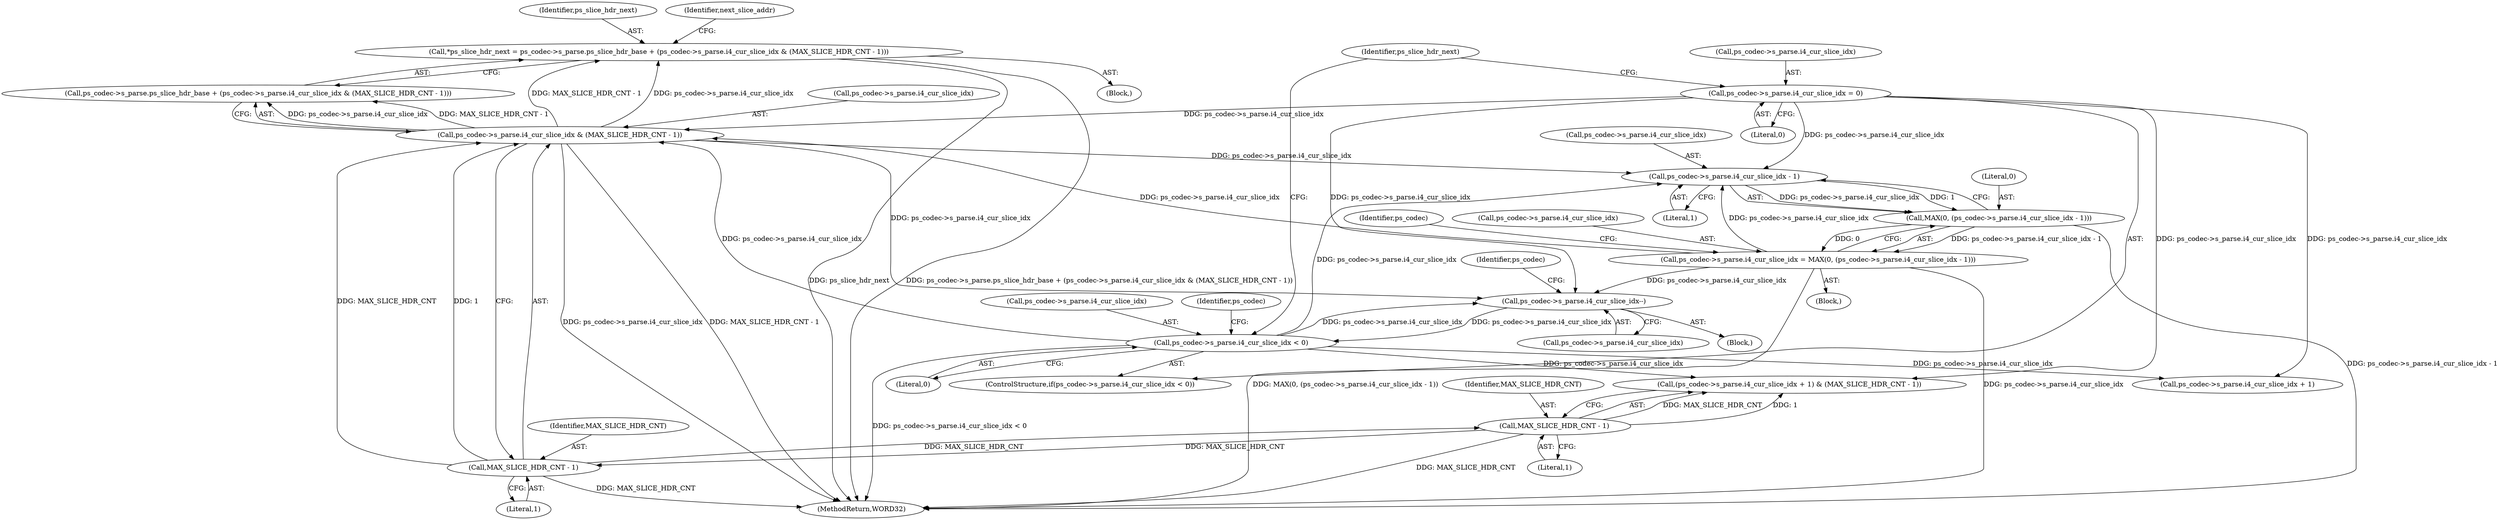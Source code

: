 digraph "0_Android_87fb7909c49e6a4510ba86ace1ffc83459c7e1b9@pointer" {
"1000810" [label="(Call,*ps_slice_hdr_next = ps_codec->s_parse.ps_slice_hdr_base + (ps_codec->s_parse.i4_cur_slice_idx & (MAX_SLICE_HDR_CNT - 1)))"];
"1000818" [label="(Call,ps_codec->s_parse.i4_cur_slice_idx & (MAX_SLICE_HDR_CNT - 1))"];
"1001090" [label="(Call,ps_codec->s_parse.i4_cur_slice_idx = MAX(0, (ps_codec->s_parse.i4_cur_slice_idx - 1)))"];
"1001096" [label="(Call,MAX(0, (ps_codec->s_parse.i4_cur_slice_idx - 1)))"];
"1001098" [label="(Call,ps_codec->s_parse.i4_cur_slice_idx - 1)"];
"1001037" [label="(Call,ps_codec->s_parse.i4_cur_slice_idx = 0)"];
"1001030" [label="(Call,ps_codec->s_parse.i4_cur_slice_idx < 0)"];
"1001023" [label="(Call,ps_codec->s_parse.i4_cur_slice_idx--)"];
"1000824" [label="(Call,MAX_SLICE_HDR_CNT - 1)"];
"1001060" [label="(Call,MAX_SLICE_HDR_CNT - 1)"];
"1001037" [label="(Call,ps_codec->s_parse.i4_cur_slice_idx = 0)"];
"1001043" [label="(Literal,0)"];
"1000826" [label="(Literal,1)"];
"1001033" [label="(Identifier,ps_codec)"];
"1001107" [label="(Identifier,ps_codec)"];
"1001052" [label="(Call,(ps_codec->s_parse.i4_cur_slice_idx + 1) & (MAX_SLICE_HDR_CNT - 1))"];
"1000811" [label="(Identifier,ps_slice_hdr_next)"];
"1001038" [label="(Call,ps_codec->s_parse.i4_cur_slice_idx)"];
"1001060" [label="(Call,MAX_SLICE_HDR_CNT - 1)"];
"1000829" [label="(Identifier,next_slice_addr)"];
"1001061" [label="(Identifier,MAX_SLICE_HDR_CNT)"];
"1000824" [label="(Call,MAX_SLICE_HDR_CNT - 1)"];
"1000810" [label="(Call,*ps_slice_hdr_next = ps_codec->s_parse.ps_slice_hdr_base + (ps_codec->s_parse.i4_cur_slice_idx & (MAX_SLICE_HDR_CNT - 1)))"];
"1001031" [label="(Call,ps_codec->s_parse.i4_cur_slice_idx)"];
"1001918" [label="(MethodReturn,WORD32)"];
"1000818" [label="(Call,ps_codec->s_parse.i4_cur_slice_idx & (MAX_SLICE_HDR_CNT - 1))"];
"1001090" [label="(Call,ps_codec->s_parse.i4_cur_slice_idx = MAX(0, (ps_codec->s_parse.i4_cur_slice_idx - 1)))"];
"1000819" [label="(Call,ps_codec->s_parse.i4_cur_slice_idx)"];
"1001030" [label="(Call,ps_codec->s_parse.i4_cur_slice_idx < 0)"];
"1001096" [label="(Call,MAX(0, (ps_codec->s_parse.i4_cur_slice_idx - 1)))"];
"1001104" [label="(Literal,1)"];
"1001053" [label="(Call,ps_codec->s_parse.i4_cur_slice_idx + 1)"];
"1001040" [label="(Identifier,ps_codec)"];
"1000808" [label="(Block,)"];
"1001062" [label="(Literal,1)"];
"1001029" [label="(ControlStructure,if(ps_codec->s_parse.i4_cur_slice_idx < 0))"];
"1001099" [label="(Call,ps_codec->s_parse.i4_cur_slice_idx)"];
"1001036" [label="(Literal,0)"];
"1001023" [label="(Call,ps_codec->s_parse.i4_cur_slice_idx--)"];
"1000812" [label="(Call,ps_codec->s_parse.ps_slice_hdr_base + (ps_codec->s_parse.i4_cur_slice_idx & (MAX_SLICE_HDR_CNT - 1)))"];
"1001024" [label="(Call,ps_codec->s_parse.i4_cur_slice_idx)"];
"1001045" [label="(Identifier,ps_slice_hdr_next)"];
"1001097" [label="(Literal,0)"];
"1001089" [label="(Block,)"];
"1001098" [label="(Call,ps_codec->s_parse.i4_cur_slice_idx - 1)"];
"1000825" [label="(Identifier,MAX_SLICE_HDR_CNT)"];
"1001021" [label="(Block,)"];
"1001091" [label="(Call,ps_codec->s_parse.i4_cur_slice_idx)"];
"1000810" -> "1000808"  [label="AST: "];
"1000810" -> "1000812"  [label="CFG: "];
"1000811" -> "1000810"  [label="AST: "];
"1000812" -> "1000810"  [label="AST: "];
"1000829" -> "1000810"  [label="CFG: "];
"1000810" -> "1001918"  [label="DDG: ps_slice_hdr_next"];
"1000810" -> "1001918"  [label="DDG: ps_codec->s_parse.ps_slice_hdr_base + (ps_codec->s_parse.i4_cur_slice_idx & (MAX_SLICE_HDR_CNT - 1))"];
"1000818" -> "1000810"  [label="DDG: ps_codec->s_parse.i4_cur_slice_idx"];
"1000818" -> "1000810"  [label="DDG: MAX_SLICE_HDR_CNT - 1"];
"1000818" -> "1000812"  [label="AST: "];
"1000818" -> "1000824"  [label="CFG: "];
"1000819" -> "1000818"  [label="AST: "];
"1000824" -> "1000818"  [label="AST: "];
"1000812" -> "1000818"  [label="CFG: "];
"1000818" -> "1001918"  [label="DDG: MAX_SLICE_HDR_CNT - 1"];
"1000818" -> "1001918"  [label="DDG: ps_codec->s_parse.i4_cur_slice_idx"];
"1000818" -> "1000812"  [label="DDG: ps_codec->s_parse.i4_cur_slice_idx"];
"1000818" -> "1000812"  [label="DDG: MAX_SLICE_HDR_CNT - 1"];
"1001090" -> "1000818"  [label="DDG: ps_codec->s_parse.i4_cur_slice_idx"];
"1001037" -> "1000818"  [label="DDG: ps_codec->s_parse.i4_cur_slice_idx"];
"1001030" -> "1000818"  [label="DDG: ps_codec->s_parse.i4_cur_slice_idx"];
"1000824" -> "1000818"  [label="DDG: MAX_SLICE_HDR_CNT"];
"1000824" -> "1000818"  [label="DDG: 1"];
"1000818" -> "1001023"  [label="DDG: ps_codec->s_parse.i4_cur_slice_idx"];
"1000818" -> "1001098"  [label="DDG: ps_codec->s_parse.i4_cur_slice_idx"];
"1001090" -> "1001089"  [label="AST: "];
"1001090" -> "1001096"  [label="CFG: "];
"1001091" -> "1001090"  [label="AST: "];
"1001096" -> "1001090"  [label="AST: "];
"1001107" -> "1001090"  [label="CFG: "];
"1001090" -> "1001918"  [label="DDG: ps_codec->s_parse.i4_cur_slice_idx"];
"1001090" -> "1001918"  [label="DDG: MAX(0, (ps_codec->s_parse.i4_cur_slice_idx - 1))"];
"1001090" -> "1001023"  [label="DDG: ps_codec->s_parse.i4_cur_slice_idx"];
"1001096" -> "1001090"  [label="DDG: 0"];
"1001096" -> "1001090"  [label="DDG: ps_codec->s_parse.i4_cur_slice_idx - 1"];
"1001090" -> "1001098"  [label="DDG: ps_codec->s_parse.i4_cur_slice_idx"];
"1001096" -> "1001098"  [label="CFG: "];
"1001097" -> "1001096"  [label="AST: "];
"1001098" -> "1001096"  [label="AST: "];
"1001096" -> "1001918"  [label="DDG: ps_codec->s_parse.i4_cur_slice_idx - 1"];
"1001098" -> "1001096"  [label="DDG: ps_codec->s_parse.i4_cur_slice_idx"];
"1001098" -> "1001096"  [label="DDG: 1"];
"1001098" -> "1001104"  [label="CFG: "];
"1001099" -> "1001098"  [label="AST: "];
"1001104" -> "1001098"  [label="AST: "];
"1001037" -> "1001098"  [label="DDG: ps_codec->s_parse.i4_cur_slice_idx"];
"1001030" -> "1001098"  [label="DDG: ps_codec->s_parse.i4_cur_slice_idx"];
"1001037" -> "1001029"  [label="AST: "];
"1001037" -> "1001043"  [label="CFG: "];
"1001038" -> "1001037"  [label="AST: "];
"1001043" -> "1001037"  [label="AST: "];
"1001045" -> "1001037"  [label="CFG: "];
"1001037" -> "1001023"  [label="DDG: ps_codec->s_parse.i4_cur_slice_idx"];
"1001037" -> "1001052"  [label="DDG: ps_codec->s_parse.i4_cur_slice_idx"];
"1001037" -> "1001053"  [label="DDG: ps_codec->s_parse.i4_cur_slice_idx"];
"1001030" -> "1001029"  [label="AST: "];
"1001030" -> "1001036"  [label="CFG: "];
"1001031" -> "1001030"  [label="AST: "];
"1001036" -> "1001030"  [label="AST: "];
"1001040" -> "1001030"  [label="CFG: "];
"1001045" -> "1001030"  [label="CFG: "];
"1001030" -> "1001918"  [label="DDG: ps_codec->s_parse.i4_cur_slice_idx < 0"];
"1001030" -> "1001023"  [label="DDG: ps_codec->s_parse.i4_cur_slice_idx"];
"1001023" -> "1001030"  [label="DDG: ps_codec->s_parse.i4_cur_slice_idx"];
"1001030" -> "1001052"  [label="DDG: ps_codec->s_parse.i4_cur_slice_idx"];
"1001030" -> "1001053"  [label="DDG: ps_codec->s_parse.i4_cur_slice_idx"];
"1001023" -> "1001021"  [label="AST: "];
"1001023" -> "1001024"  [label="CFG: "];
"1001024" -> "1001023"  [label="AST: "];
"1001033" -> "1001023"  [label="CFG: "];
"1000824" -> "1000826"  [label="CFG: "];
"1000825" -> "1000824"  [label="AST: "];
"1000826" -> "1000824"  [label="AST: "];
"1000824" -> "1001918"  [label="DDG: MAX_SLICE_HDR_CNT"];
"1001060" -> "1000824"  [label="DDG: MAX_SLICE_HDR_CNT"];
"1000824" -> "1001060"  [label="DDG: MAX_SLICE_HDR_CNT"];
"1001060" -> "1001052"  [label="AST: "];
"1001060" -> "1001062"  [label="CFG: "];
"1001061" -> "1001060"  [label="AST: "];
"1001062" -> "1001060"  [label="AST: "];
"1001052" -> "1001060"  [label="CFG: "];
"1001060" -> "1001918"  [label="DDG: MAX_SLICE_HDR_CNT"];
"1001060" -> "1001052"  [label="DDG: MAX_SLICE_HDR_CNT"];
"1001060" -> "1001052"  [label="DDG: 1"];
}
